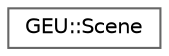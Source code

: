 digraph "Gráfico de jerarquía de clases"
{
 // LATEX_PDF_SIZE
  bgcolor="transparent";
  edge [fontname=Helvetica,fontsize=10,labelfontname=Helvetica,labelfontsize=10];
  node [fontname=Helvetica,fontsize=10,shape=box,height=0.2,width=0.4];
  rankdir="LR";
  Node0 [id="Node000000",label="GEU::Scene",height=0.2,width=0.4,color="grey40", fillcolor="white", style="filled",URL="$d5/d02/class_g_e_u_1_1_scene.html",tooltip=" "];
}
